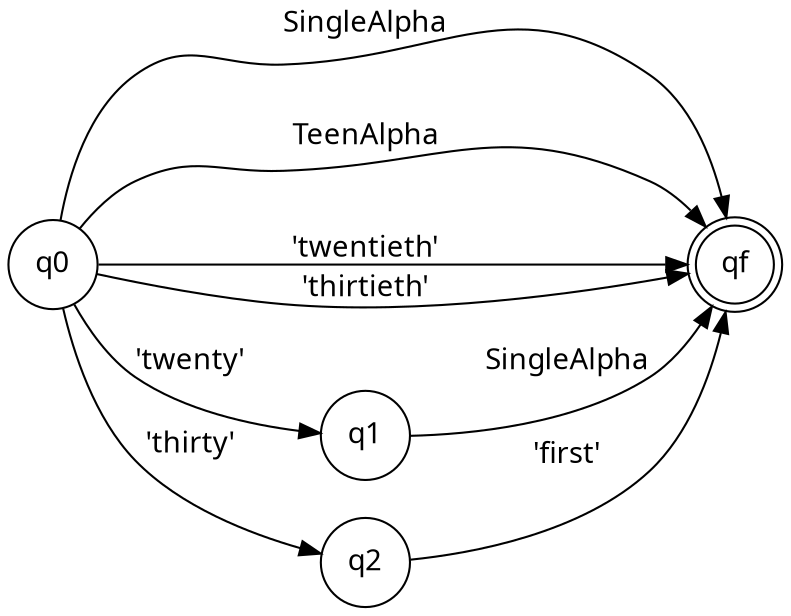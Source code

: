 digraph alpday {
	rankdir=LR;
    graph [fontname = "DIN"];
    node  [fontname = "DIN"];
    edge  [fontname = "DIN"];
	node [shape = doublecircle]; qf;
	node [shape = circle];

	q0 -> qf [ label = "SingleAlpha" ];
	q0 -> qf [ label = "TeenAlpha" ];
	q0 -> qf [ label = "'twentieth'" ];
	q0 -> qf [ label = "'thirtieth'" ];
	q0 -> q1 [ label = "'twenty'" ];
	q0 -> q2 [ label = "'thirty'" ];
	q1 -> qf [ label = "SingleAlpha" ];
	q2 -> qf [ label = "'first'" ];
}
